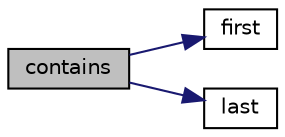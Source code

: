 digraph "contains"
{
  bgcolor="transparent";
  edge [fontname="Helvetica",fontsize="10",labelfontname="Helvetica",labelfontsize="10"];
  node [fontname="Helvetica",fontsize="10",shape=record];
  rankdir="LR";
  Node1 [label="contains",height=0.2,width=0.4,color="black", fillcolor="grey75", style="filled", fontcolor="black"];
  Node1 -> Node2 [color="midnightblue",fontsize="10",style="solid",fontname="Helvetica"];
  Node2 [label="first",height=0.2,width=0.4,color="black",URL="$a01252.html#aa8d2617b9aecb7c5ffadf63f8cafd2d7",tooltip="The (inclusive) lower value of the range. "];
  Node1 -> Node3 [color="midnightblue",fontsize="10",style="solid",fontname="Helvetica"];
  Node3 [label="last",height=0.2,width=0.4,color="black",URL="$a01252.html#a96481a3a0509f36926a0cd24aa8f200c",tooltip="The (inclusive) upper value of the range. "];
}
